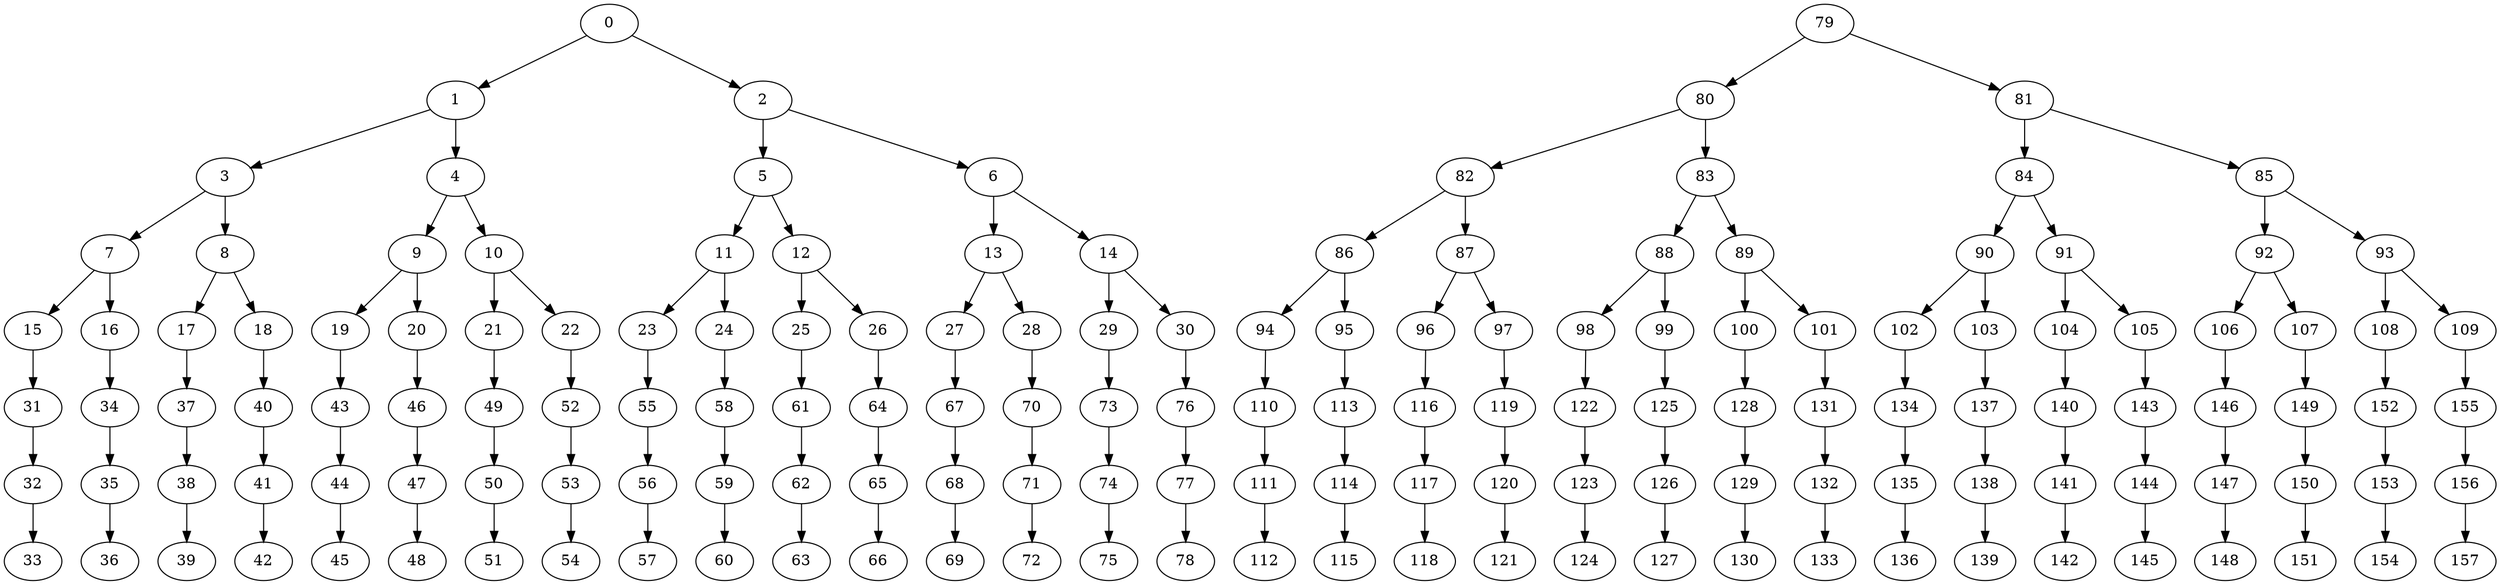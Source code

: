 strict digraph  {
0;
1;
2;
3;
4;
5;
6;
7;
8;
9;
10;
11;
12;
13;
14;
15;
16;
17;
18;
19;
20;
21;
22;
23;
24;
25;
26;
27;
28;
29;
30;
31;
32;
33;
34;
35;
36;
37;
38;
39;
40;
41;
42;
43;
44;
45;
46;
47;
48;
49;
50;
51;
52;
53;
54;
55;
56;
57;
58;
59;
60;
61;
62;
63;
64;
65;
66;
67;
68;
69;
70;
71;
72;
73;
74;
75;
76;
77;
78;
79;
80;
81;
82;
83;
84;
85;
86;
87;
88;
89;
90;
91;
92;
93;
94;
95;
96;
97;
98;
99;
100;
101;
102;
103;
104;
105;
106;
107;
108;
109;
110;
111;
112;
113;
114;
115;
116;
117;
118;
119;
120;
121;
122;
123;
124;
125;
126;
127;
128;
129;
130;
131;
132;
133;
134;
135;
136;
137;
138;
139;
140;
141;
142;
143;
144;
145;
146;
147;
148;
149;
150;
151;
152;
153;
154;
155;
156;
157;
0 -> 1;
0 -> 2;
1 -> 3;
1 -> 4;
2 -> 5;
2 -> 6;
3 -> 7;
3 -> 8;
4 -> 9;
4 -> 10;
5 -> 11;
5 -> 12;
6 -> 13;
6 -> 14;
7 -> 15;
7 -> 16;
8 -> 17;
8 -> 18;
9 -> 19;
9 -> 20;
10 -> 21;
10 -> 22;
11 -> 23;
11 -> 24;
12 -> 25;
12 -> 26;
13 -> 27;
13 -> 28;
14 -> 29;
14 -> 30;
15 -> 31;
16 -> 34;
17 -> 37;
18 -> 40;
19 -> 43;
20 -> 46;
21 -> 49;
22 -> 52;
23 -> 55;
24 -> 58;
25 -> 61;
26 -> 64;
27 -> 67;
28 -> 70;
29 -> 73;
30 -> 76;
31 -> 32;
32 -> 33;
34 -> 35;
35 -> 36;
37 -> 38;
38 -> 39;
40 -> 41;
41 -> 42;
43 -> 44;
44 -> 45;
46 -> 47;
47 -> 48;
49 -> 50;
50 -> 51;
52 -> 53;
53 -> 54;
55 -> 56;
56 -> 57;
58 -> 59;
59 -> 60;
61 -> 62;
62 -> 63;
64 -> 65;
65 -> 66;
67 -> 68;
68 -> 69;
70 -> 71;
71 -> 72;
73 -> 74;
74 -> 75;
76 -> 77;
77 -> 78;
79 -> 80;
79 -> 81;
80 -> 82;
80 -> 83;
81 -> 84;
81 -> 85;
82 -> 86;
82 -> 87;
83 -> 88;
83 -> 89;
84 -> 90;
84 -> 91;
85 -> 92;
85 -> 93;
86 -> 94;
86 -> 95;
87 -> 96;
87 -> 97;
88 -> 98;
88 -> 99;
89 -> 100;
89 -> 101;
90 -> 102;
90 -> 103;
91 -> 104;
91 -> 105;
92 -> 106;
92 -> 107;
93 -> 108;
93 -> 109;
94 -> 110;
95 -> 113;
96 -> 116;
97 -> 119;
98 -> 122;
99 -> 125;
100 -> 128;
101 -> 131;
102 -> 134;
103 -> 137;
104 -> 140;
105 -> 143;
106 -> 146;
107 -> 149;
108 -> 152;
109 -> 155;
110 -> 111;
111 -> 112;
113 -> 114;
114 -> 115;
116 -> 117;
117 -> 118;
119 -> 120;
120 -> 121;
122 -> 123;
123 -> 124;
125 -> 126;
126 -> 127;
128 -> 129;
129 -> 130;
131 -> 132;
132 -> 133;
134 -> 135;
135 -> 136;
137 -> 138;
138 -> 139;
140 -> 141;
141 -> 142;
143 -> 144;
144 -> 145;
146 -> 147;
147 -> 148;
149 -> 150;
150 -> 151;
152 -> 153;
153 -> 154;
155 -> 156;
156 -> 157;
}
